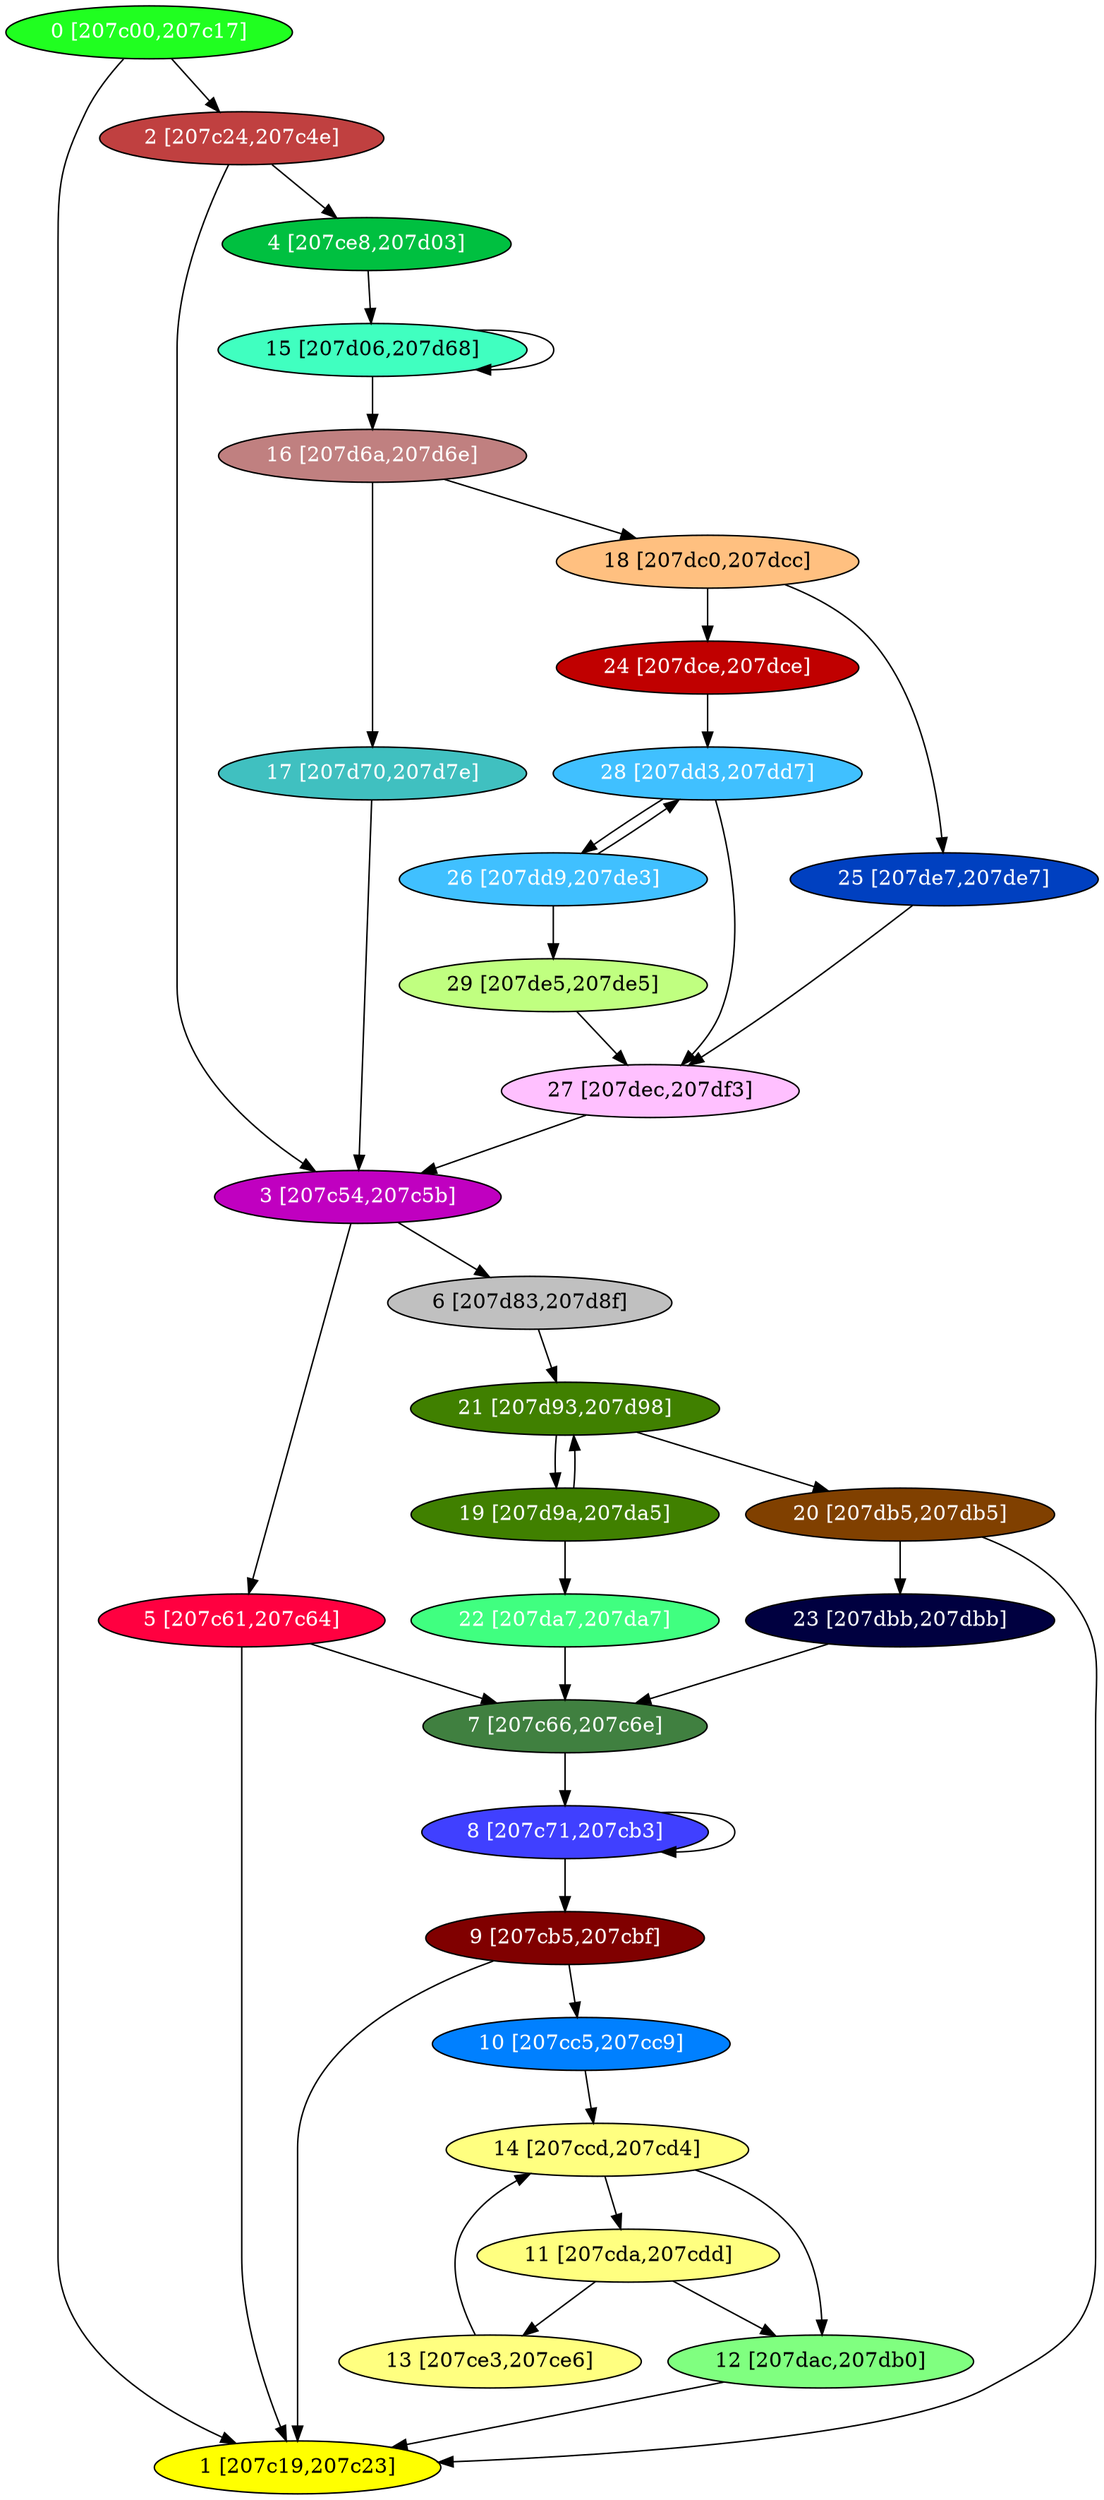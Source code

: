 diGraph libnss3{
	libnss3_0  [style=filled fillcolor="#20FF20" fontcolor="#ffffff" shape=oval label="0 [207c00,207c17]"]
	libnss3_1  [style=filled fillcolor="#FFFF00" fontcolor="#000000" shape=oval label="1 [207c19,207c23]"]
	libnss3_2  [style=filled fillcolor="#C04040" fontcolor="#ffffff" shape=oval label="2 [207c24,207c4e]"]
	libnss3_3  [style=filled fillcolor="#C000C0" fontcolor="#ffffff" shape=oval label="3 [207c54,207c5b]"]
	libnss3_4  [style=filled fillcolor="#00C040" fontcolor="#ffffff" shape=oval label="4 [207ce8,207d03]"]
	libnss3_5  [style=filled fillcolor="#FF0040" fontcolor="#ffffff" shape=oval label="5 [207c61,207c64]"]
	libnss3_6  [style=filled fillcolor="#C0C0C0" fontcolor="#000000" shape=oval label="6 [207d83,207d8f]"]
	libnss3_7  [style=filled fillcolor="#408040" fontcolor="#ffffff" shape=oval label="7 [207c66,207c6e]"]
	libnss3_8  [style=filled fillcolor="#4040FF" fontcolor="#ffffff" shape=oval label="8 [207c71,207cb3]"]
	libnss3_9  [style=filled fillcolor="#800000" fontcolor="#ffffff" shape=oval label="9 [207cb5,207cbf]"]
	libnss3_a  [style=filled fillcolor="#0080FF" fontcolor="#ffffff" shape=oval label="10 [207cc5,207cc9]"]
	libnss3_b  [style=filled fillcolor="#FFFF80" fontcolor="#000000" shape=oval label="11 [207cda,207cdd]"]
	libnss3_c  [style=filled fillcolor="#80FF80" fontcolor="#000000" shape=oval label="12 [207dac,207db0]"]
	libnss3_d  [style=filled fillcolor="#FFFF80" fontcolor="#000000" shape=oval label="13 [207ce3,207ce6]"]
	libnss3_e  [style=filled fillcolor="#FFFF80" fontcolor="#000000" shape=oval label="14 [207ccd,207cd4]"]
	libnss3_f  [style=filled fillcolor="#40FFC0" fontcolor="#000000" shape=oval label="15 [207d06,207d68]"]
	libnss3_10  [style=filled fillcolor="#C08080" fontcolor="#ffffff" shape=oval label="16 [207d6a,207d6e]"]
	libnss3_11  [style=filled fillcolor="#40C0C0" fontcolor="#ffffff" shape=oval label="17 [207d70,207d7e]"]
	libnss3_12  [style=filled fillcolor="#FFC080" fontcolor="#000000" shape=oval label="18 [207dc0,207dcc]"]
	libnss3_13  [style=filled fillcolor="#408000" fontcolor="#ffffff" shape=oval label="19 [207d9a,207da5]"]
	libnss3_14  [style=filled fillcolor="#804000" fontcolor="#ffffff" shape=oval label="20 [207db5,207db5]"]
	libnss3_15  [style=filled fillcolor="#408000" fontcolor="#ffffff" shape=oval label="21 [207d93,207d98]"]
	libnss3_16  [style=filled fillcolor="#40FF80" fontcolor="#ffffff" shape=oval label="22 [207da7,207da7]"]
	libnss3_17  [style=filled fillcolor="#000040" fontcolor="#ffffff" shape=oval label="23 [207dbb,207dbb]"]
	libnss3_18  [style=filled fillcolor="#C00000" fontcolor="#ffffff" shape=oval label="24 [207dce,207dce]"]
	libnss3_19  [style=filled fillcolor="#0040C0" fontcolor="#ffffff" shape=oval label="25 [207de7,207de7]"]
	libnss3_1a  [style=filled fillcolor="#40C0FF" fontcolor="#ffffff" shape=oval label="26 [207dd9,207de3]"]
	libnss3_1b  [style=filled fillcolor="#FFC0FF" fontcolor="#000000" shape=oval label="27 [207dec,207df3]"]
	libnss3_1c  [style=filled fillcolor="#40C0FF" fontcolor="#ffffff" shape=oval label="28 [207dd3,207dd7]"]
	libnss3_1d  [style=filled fillcolor="#C0FF80" fontcolor="#000000" shape=oval label="29 [207de5,207de5]"]

	libnss3_0 -> libnss3_1
	libnss3_0 -> libnss3_2
	libnss3_2 -> libnss3_3
	libnss3_2 -> libnss3_4
	libnss3_3 -> libnss3_5
	libnss3_3 -> libnss3_6
	libnss3_4 -> libnss3_f
	libnss3_5 -> libnss3_1
	libnss3_5 -> libnss3_7
	libnss3_6 -> libnss3_15
	libnss3_7 -> libnss3_8
	libnss3_8 -> libnss3_8
	libnss3_8 -> libnss3_9
	libnss3_9 -> libnss3_1
	libnss3_9 -> libnss3_a
	libnss3_a -> libnss3_e
	libnss3_b -> libnss3_c
	libnss3_b -> libnss3_d
	libnss3_c -> libnss3_1
	libnss3_d -> libnss3_e
	libnss3_e -> libnss3_b
	libnss3_e -> libnss3_c
	libnss3_f -> libnss3_f
	libnss3_f -> libnss3_10
	libnss3_10 -> libnss3_11
	libnss3_10 -> libnss3_12
	libnss3_11 -> libnss3_3
	libnss3_12 -> libnss3_18
	libnss3_12 -> libnss3_19
	libnss3_13 -> libnss3_15
	libnss3_13 -> libnss3_16
	libnss3_14 -> libnss3_1
	libnss3_14 -> libnss3_17
	libnss3_15 -> libnss3_13
	libnss3_15 -> libnss3_14
	libnss3_16 -> libnss3_7
	libnss3_17 -> libnss3_7
	libnss3_18 -> libnss3_1c
	libnss3_19 -> libnss3_1b
	libnss3_1a -> libnss3_1c
	libnss3_1a -> libnss3_1d
	libnss3_1b -> libnss3_3
	libnss3_1c -> libnss3_1a
	libnss3_1c -> libnss3_1b
	libnss3_1d -> libnss3_1b
}
